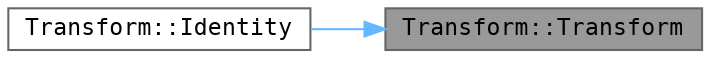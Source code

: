 digraph "Transform::Transform"
{
 // LATEX_PDF_SIZE
  bgcolor="transparent";
  edge [fontname=Consolas,fontsize=11,labelfontname=Helvetica,labelfontsize=10];
  node [fontname=Consolas,fontsize=11,shape=box,height=0.2,width=0.4];
  rankdir="RL";
  Node1 [id="Node000001",label="Transform::Transform",height=0.2,width=0.4,color="gray40", fillcolor="grey60", style="filled", fontcolor="black",tooltip="デフォルトコンストラクタ"];
  Node1 -> Node2 [id="edge1_Node000001_Node000002",dir="back",color="steelblue1",style="solid",tooltip=" "];
  Node2 [id="Node000002",label="Transform::Identity",height=0.2,width=0.4,color="grey40", fillcolor="white", style="filled",URL="$struct_transform.html#aed7e217ca78d820013ec702150d38bda",tooltip="単位変換を返す関数"];
}
